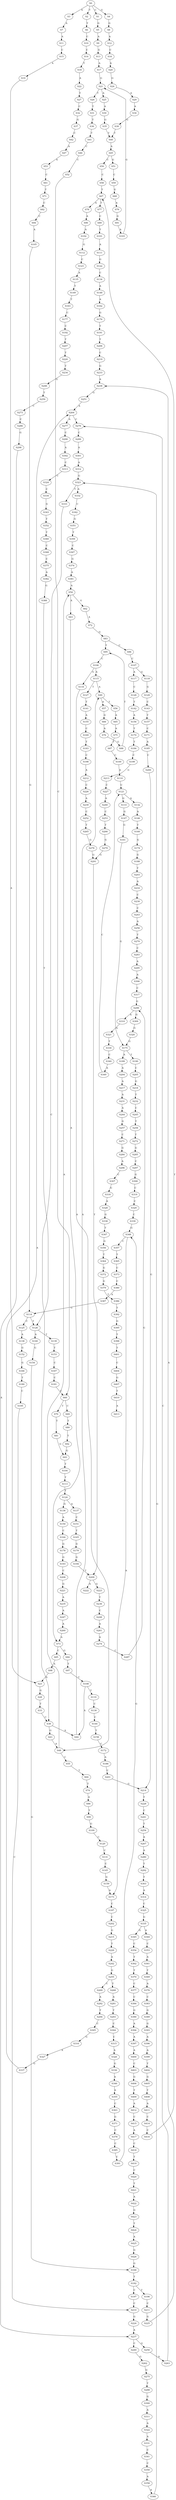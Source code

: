 strict digraph  {
	S0 -> S1 [ label = C ];
	S0 -> S2 [ label = T ];
	S0 -> S3 [ label = A ];
	S0 -> S4 [ label = G ];
	S1 -> S5 [ label = G ];
	S2 -> S6 [ label = T ];
	S3 -> S7 [ label = A ];
	S4 -> S8 [ label = G ];
	S5 -> S9 [ label = A ];
	S6 -> S10 [ label = C ];
	S7 -> S11 [ label = A ];
	S8 -> S12 [ label = A ];
	S9 -> S13 [ label = G ];
	S10 -> S14 [ label = C ];
	S11 -> S15 [ label = C ];
	S12 -> S16 [ label = C ];
	S13 -> S17 [ label = A ];
	S14 -> S18 [ label = T ];
	S15 -> S19 [ label = A ];
	S16 -> S20 [ label = A ];
	S17 -> S21 [ label = G ];
	S18 -> S22 [ label = A ];
	S19 -> S23 [ label = A ];
	S20 -> S24 [ label = G ];
	S21 -> S25 [ label = A ];
	S21 -> S26 [ label = T ];
	S22 -> S27 [ label = T ];
	S23 -> S28 [ label = G ];
	S24 -> S29 [ label = A ];
	S25 -> S30 [ label = A ];
	S26 -> S31 [ label = T ];
	S27 -> S32 [ label = C ];
	S28 -> S33 [ label = T ];
	S29 -> S34 [ label = A ];
	S30 -> S35 [ label = G ];
	S31 -> S36 [ label = T ];
	S32 -> S37 [ label = G ];
	S33 -> S38 [ label = C ];
	S34 -> S39 [ label = G ];
	S35 -> S40 [ label = T ];
	S36 -> S41 [ label = T ];
	S37 -> S42 [ label = C ];
	S38 -> S43 [ label = G ];
	S38 -> S44 [ label = A ];
	S39 -> S40 [ label = T ];
	S40 -> S45 [ label = A ];
	S41 -> S46 [ label = C ];
	S42 -> S47 [ label = A ];
	S43 -> S48 [ label = A ];
	S44 -> S49 [ label = A ];
	S45 -> S50 [ label = C ];
	S45 -> S51 [ label = G ];
	S46 -> S52 [ label = C ];
	S47 -> S53 [ label = A ];
	S48 -> S54 [ label = A ];
	S48 -> S55 [ label = C ];
	S49 -> S56 [ label = T ];
	S49 -> S57 [ label = A ];
	S50 -> S58 [ label = C ];
	S51 -> S59 [ label = C ];
	S52 -> S60 [ label = C ];
	S53 -> S61 [ label = C ];
	S54 -> S62 [ label = G ];
	S54 -> S63 [ label = A ];
	S55 -> S64 [ label = T ];
	S56 -> S65 [ label = A ];
	S57 -> S66 [ label = G ];
	S58 -> S67 [ label = T ];
	S59 -> S68 [ label = G ];
	S60 -> S69 [ label = C ];
	S60 -> S70 [ label = T ];
	S61 -> S71 [ label = T ];
	S62 -> S72 [ label = A ];
	S63 -> S73 [ label = A ];
	S64 -> S74 [ label = T ];
	S65 -> S75 [ label = A ];
	S66 -> S76 [ label = A ];
	S67 -> S77 [ label = T ];
	S67 -> S78 [ label = A ];
	S68 -> S79 [ label = A ];
	S69 -> S80 [ label = T ];
	S70 -> S81 [ label = T ];
	S71 -> S82 [ label = C ];
	S72 -> S83 [ label = G ];
	S73 -> S84 [ label = G ];
	S73 -> S85 [ label = C ];
	S74 -> S86 [ label = A ];
	S75 -> S87 [ label = T ];
	S76 -> S88 [ label = G ];
	S77 -> S89 [ label = C ];
	S78 -> S90 [ label = A ];
	S79 -> S91 [ label = G ];
	S80 -> S92 [ label = T ];
	S81 -> S93 [ label = G ];
	S82 -> S94 [ label = C ];
	S83 -> S95 [ label = T ];
	S83 -> S96 [ label = C ];
	S84 -> S97 [ label = T ];
	S85 -> S98 [ label = A ];
	S86 -> S99 [ label = T ];
	S87 -> S100 [ label = C ];
	S88 -> S95 [ label = T ];
	S89 -> S101 [ label = T ];
	S90 -> S102 [ label = A ];
	S91 -> S103 [ label = A ];
	S92 -> S93 [ label = G ];
	S93 -> S104 [ label = T ];
	S94 -> S105 [ label = A ];
	S95 -> S106 [ label = C ];
	S96 -> S107 [ label = C ];
	S97 -> S108 [ label = C ];
	S98 -> S23 [ label = A ];
	S99 -> S109 [ label = G ];
	S100 -> S110 [ label = A ];
	S101 -> S111 [ label = A ];
	S102 -> S112 [ label = G ];
	S103 -> S21 [ label = G ];
	S104 -> S113 [ label = T ];
	S105 -> S114 [ label = G ];
	S106 -> S115 [ label = A ];
	S106 -> S116 [ label = G ];
	S107 -> S117 [ label = A ];
	S107 -> S118 [ label = G ];
	S108 -> S119 [ label = T ];
	S108 -> S44 [ label = A ];
	S109 -> S120 [ label = C ];
	S110 -> S121 [ label = C ];
	S111 -> S122 [ label = G ];
	S112 -> S123 [ label = C ];
	S113 -> S124 [ label = T ];
	S114 -> S125 [ label = C ];
	S114 -> S126 [ label = T ];
	S115 -> S49 [ label = A ];
	S115 -> S127 [ label = T ];
	S116 -> S48 [ label = A ];
	S117 -> S128 [ label = C ];
	S118 -> S129 [ label = G ];
	S119 -> S130 [ label = C ];
	S120 -> S131 [ label = C ];
	S121 -> S132 [ label = A ];
	S121 -> S133 [ label = G ];
	S122 -> S134 [ label = C ];
	S123 -> S135 [ label = A ];
	S124 -> S136 [ label = G ];
	S124 -> S137 [ label = A ];
	S125 -> S138 [ label = A ];
	S126 -> S139 [ label = T ];
	S126 -> S140 [ label = A ];
	S127 -> S141 [ label = T ];
	S128 -> S142 [ label = T ];
	S129 -> S143 [ label = C ];
	S130 -> S144 [ label = C ];
	S131 -> S145 [ label = C ];
	S132 -> S146 [ label = A ];
	S133 -> S147 [ label = G ];
	S134 -> S148 [ label = A ];
	S135 -> S149 [ label = T ];
	S136 -> S150 [ label = A ];
	S137 -> S151 [ label = C ];
	S138 -> S152 [ label = G ];
	S139 -> S153 [ label = T ];
	S140 -> S154 [ label = G ];
	S141 -> S155 [ label = A ];
	S142 -> S156 [ label = A ];
	S143 -> S157 [ label = T ];
	S144 -> S158 [ label = T ];
	S145 -> S159 [ label = G ];
	S146 -> S160 [ label = T ];
	S147 -> S161 [ label = G ];
	S148 -> S162 [ label = A ];
	S149 -> S163 [ label = T ];
	S150 -> S164 [ label = C ];
	S151 -> S165 [ label = T ];
	S152 -> S166 [ label = G ];
	S153 -> S167 [ label = C ];
	S154 -> S168 [ label = G ];
	S155 -> S169 [ label = C ];
	S156 -> S170 [ label = T ];
	S157 -> S171 [ label = C ];
	S158 -> S172 [ label = C ];
	S159 -> S173 [ label = A ];
	S160 -> S174 [ label = G ];
	S161 -> S175 [ label = G ];
	S162 -> S176 [ label = G ];
	S163 -> S177 [ label = C ];
	S164 -> S178 [ label = G ];
	S165 -> S179 [ label = G ];
	S166 -> S180 [ label = T ];
	S167 -> S181 [ label = C ];
	S168 -> S182 [ label = T ];
	S169 -> S183 [ label = T ];
	S170 -> S184 [ label = T ];
	S171 -> S185 [ label = A ];
	S172 -> S186 [ label = A ];
	S173 -> S187 [ label = C ];
	S174 -> S188 [ label = G ];
	S175 -> S189 [ label = A ];
	S175 -> S190 [ label = T ];
	S176 -> S191 [ label = T ];
	S177 -> S192 [ label = C ];
	S178 -> S193 [ label = G ];
	S179 -> S194 [ label = G ];
	S180 -> S195 [ label = C ];
	S181 -> S60 [ label = C ];
	S182 -> S196 [ label = T ];
	S182 -> S197 [ label = C ];
	S183 -> S198 [ label = C ];
	S184 -> S199 [ label = C ];
	S185 -> S200 [ label = C ];
	S186 -> S201 [ label = C ];
	S187 -> S202 [ label = C ];
	S188 -> S203 [ label = T ];
	S189 -> S204 [ label = A ];
	S190 -> S205 [ label = C ];
	S191 -> S206 [ label = T ];
	S192 -> S207 [ label = T ];
	S193 -> S208 [ label = C ];
	S194 -> S209 [ label = T ];
	S195 -> S210 [ label = C ];
	S196 -> S211 [ label = C ];
	S197 -> S210 [ label = C ];
	S198 -> S212 [ label = A ];
	S199 -> S213 [ label = G ];
	S200 -> S214 [ label = G ];
	S201 -> S214 [ label = G ];
	S202 -> S215 [ label = G ];
	S203 -> S216 [ label = A ];
	S204 -> S217 [ label = A ];
	S205 -> S218 [ label = G ];
	S206 -> S219 [ label = C ];
	S207 -> S220 [ label = T ];
	S208 -> S221 [ label = G ];
	S209 -> S222 [ label = A ];
	S209 -> S223 [ label = G ];
	S210 -> S224 [ label = G ];
	S211 -> S225 [ label = G ];
	S212 -> S226 [ label = C ];
	S213 -> S227 [ label = C ];
	S214 -> S228 [ label = T ];
	S215 -> S229 [ label = T ];
	S216 -> S230 [ label = C ];
	S217 -> S231 [ label = A ];
	S218 -> S232 [ label = T ];
	S219 -> S233 [ label = G ];
	S220 -> S234 [ label = T ];
	S221 -> S235 [ label = A ];
	S223 -> S236 [ label = T ];
	S224 -> S237 [ label = A ];
	S225 -> S238 [ label = A ];
	S226 -> S239 [ label = A ];
	S227 -> S240 [ label = A ];
	S228 -> S241 [ label = C ];
	S229 -> S242 [ label = A ];
	S230 -> S243 [ label = C ];
	S231 -> S244 [ label = A ];
	S232 -> S245 [ label = C ];
	S233 -> S238 [ label = A ];
	S234 -> S246 [ label = G ];
	S235 -> S247 [ label = A ];
	S236 -> S248 [ label = C ];
	S237 -> S249 [ label = C ];
	S237 -> S250 [ label = G ];
	S238 -> S251 [ label = G ];
	S239 -> S252 [ label = C ];
	S240 -> S253 [ label = C ];
	S241 -> S254 [ label = T ];
	S242 -> S255 [ label = G ];
	S243 -> S256 [ label = A ];
	S244 -> S257 [ label = G ];
	S245 -> S258 [ label = T ];
	S246 -> S259 [ label = T ];
	S247 -> S260 [ label = A ];
	S248 -> S261 [ label = A ];
	S249 -> S262 [ label = G ];
	S250 -> S263 [ label = A ];
	S251 -> S264 [ label = A ];
	S252 -> S265 [ label = T ];
	S253 -> S266 [ label = T ];
	S254 -> S267 [ label = A ];
	S255 -> S268 [ label = T ];
	S255 -> S269 [ label = C ];
	S256 -> S270 [ label = T ];
	S257 -> S271 [ label = C ];
	S258 -> S272 [ label = T ];
	S259 -> S273 [ label = C ];
	S260 -> S73 [ label = A ];
	S261 -> S274 [ label = A ];
	S262 -> S275 [ label = G ];
	S263 -> S276 [ label = C ];
	S264 -> S276 [ label = C ];
	S264 -> S277 [ label = A ];
	S265 -> S278 [ label = G ];
	S266 -> S279 [ label = G ];
	S267 -> S280 [ label = A ];
	S268 -> S281 [ label = A ];
	S269 -> S282 [ label = A ];
	S270 -> S283 [ label = C ];
	S271 -> S284 [ label = G ];
	S272 -> S285 [ label = G ];
	S273 -> S286 [ label = C ];
	S274 -> S287 [ label = C ];
	S275 -> S288 [ label = T ];
	S276 -> S289 [ label = C ];
	S277 -> S290 [ label = C ];
	S278 -> S291 [ label = G ];
	S279 -> S291 [ label = G ];
	S280 -> S292 [ label = T ];
	S281 -> S293 [ label = T ];
	S282 -> S294 [ label = T ];
	S283 -> S295 [ label = A ];
	S284 -> S296 [ label = A ];
	S285 -> S297 [ label = C ];
	S286 -> S298 [ label = G ];
	S287 -> S299 [ label = G ];
	S288 -> S300 [ label = G ];
	S289 -> S301 [ label = A ];
	S290 -> S302 [ label = A ];
	S291 -> S209 [ label = T ];
	S292 -> S303 [ label = T ];
	S293 -> S304 [ label = C ];
	S294 -> S305 [ label = C ];
	S295 -> S306 [ label = A ];
	S296 -> S307 [ label = C ];
	S297 -> S308 [ label = G ];
	S298 -> S237 [ label = A ];
	S299 -> S309 [ label = G ];
	S299 -> S310 [ label = A ];
	S300 -> S311 [ label = A ];
	S301 -> S312 [ label = A ];
	S302 -> S313 [ label = C ];
	S303 -> S314 [ label = A ];
	S304 -> S315 [ label = C ];
	S305 -> S316 [ label = G ];
	S306 -> S317 [ label = C ];
	S307 -> S318 [ label = G ];
	S308 -> S319 [ label = C ];
	S309 -> S320 [ label = G ];
	S310 -> S321 [ label = A ];
	S311 -> S322 [ label = A ];
	S312 -> S323 [ label = G ];
	S313 -> S324 [ label = C ];
	S314 -> S325 [ label = C ];
	S315 -> S326 [ label = A ];
	S316 -> S327 [ label = A ];
	S317 -> S299 [ label = G ];
	S318 -> S328 [ label = A ];
	S319 -> S329 [ label = C ];
	S320 -> S175 [ label = G ];
	S321 -> S330 [ label = T ];
	S322 -> S331 [ label = A ];
	S323 -> S332 [ label = A ];
	S323 -> S333 [ label = T ];
	S324 -> S334 [ label = C ];
	S325 -> S335 [ label = G ];
	S326 -> S336 [ label = G ];
	S327 -> S337 [ label = G ];
	S328 -> S338 [ label = G ];
	S329 -> S339 [ label = C ];
	S330 -> S340 [ label = C ];
	S331 -> S341 [ label = C ];
	S332 -> S342 [ label = C ];
	S333 -> S38 [ label = C ];
	S334 -> S343 [ label = G ];
	S335 -> S344 [ label = A ];
	S335 -> S345 [ label = G ];
	S336 -> S346 [ label = A ];
	S337 -> S264 [ label = A ];
	S338 -> S347 [ label = T ];
	S339 -> S348 [ label = G ];
	S340 -> S349 [ label = A ];
	S341 -> S350 [ label = C ];
	S342 -> S351 [ label = G ];
	S343 -> S352 [ label = T ];
	S344 -> S353 [ label = C ];
	S345 -> S354 [ label = C ];
	S346 -> S355 [ label = A ];
	S347 -> S356 [ label = G ];
	S348 -> S357 [ label = C ];
	S348 -> S173 [ label = A ];
	S349 -> S121 [ label = C ];
	S350 -> S358 [ label = A ];
	S351 -> S359 [ label = T ];
	S352 -> S360 [ label = T ];
	S353 -> S361 [ label = A ];
	S354 -> S362 [ label = T ];
	S355 -> S363 [ label = C ];
	S356 -> S364 [ label = T ];
	S357 -> S365 [ label = T ];
	S358 -> S366 [ label = A ];
	S359 -> S367 [ label = C ];
	S360 -> S368 [ label = C ];
	S361 -> S369 [ label = T ];
	S362 -> S370 [ label = T ];
	S363 -> S371 [ label = G ];
	S364 -> S372 [ label = G ];
	S365 -> S373 [ label = C ];
	S366 -> S323 [ label = G ];
	S367 -> S374 [ label = G ];
	S368 -> S375 [ label = C ];
	S369 -> S376 [ label = A ];
	S370 -> S377 [ label = C ];
	S371 -> S378 [ label = C ];
	S372 -> S379 [ label = G ];
	S373 -> S380 [ label = C ];
	S374 -> S381 [ label = A ];
	S375 -> S382 [ label = A ];
	S376 -> S383 [ label = C ];
	S377 -> S384 [ label = C ];
	S378 -> S385 [ label = C ];
	S379 -> S386 [ label = T ];
	S380 -> S387 [ label = A ];
	S381 -> S54 [ label = A ];
	S382 -> S388 [ label = G ];
	S383 -> S389 [ label = G ];
	S384 -> S390 [ label = G ];
	S385 -> S391 [ label = C ];
	S386 -> S392 [ label = T ];
	S387 -> S114 [ label = G ];
	S388 -> S126 [ label = T ];
	S389 -> S393 [ label = G ];
	S390 -> S394 [ label = A ];
	S391 -> S348 [ label = G ];
	S392 -> S395 [ label = G ];
	S393 -> S396 [ label = A ];
	S394 -> S397 [ label = A ];
	S395 -> S398 [ label = T ];
	S396 -> S399 [ label = A ];
	S397 -> S400 [ label = A ];
	S398 -> S401 [ label = T ];
	S399 -> S402 [ label = T ];
	S400 -> S403 [ label = C ];
	S401 -> S404 [ label = C ];
	S402 -> S405 [ label = G ];
	S403 -> S406 [ label = G ];
	S404 -> S407 [ label = G ];
	S405 -> S408 [ label = T ];
	S406 -> S409 [ label = T ];
	S407 -> S410 [ label = T ];
	S408 -> S411 [ label = A ];
	S409 -> S412 [ label = A ];
	S410 -> S413 [ label = A ];
	S411 -> S414 [ label = C ];
	S412 -> S415 [ label = C ];
	S414 -> S416 [ label = C ];
	S415 -> S417 [ label = A ];
	S416 -> S67 [ label = T ];
	S417 -> S418 [ label = C ];
	S418 -> S419 [ label = T ];
	S419 -> S420 [ label = C ];
	S420 -> S421 [ label = T ];
	S421 -> S422 [ label = A ];
	S422 -> S423 [ label = G ];
	S423 -> S424 [ label = T ];
	S424 -> S425 [ label = A ];
	S425 -> S426 [ label = G ];
	S426 -> S168 [ label = G ];
}
